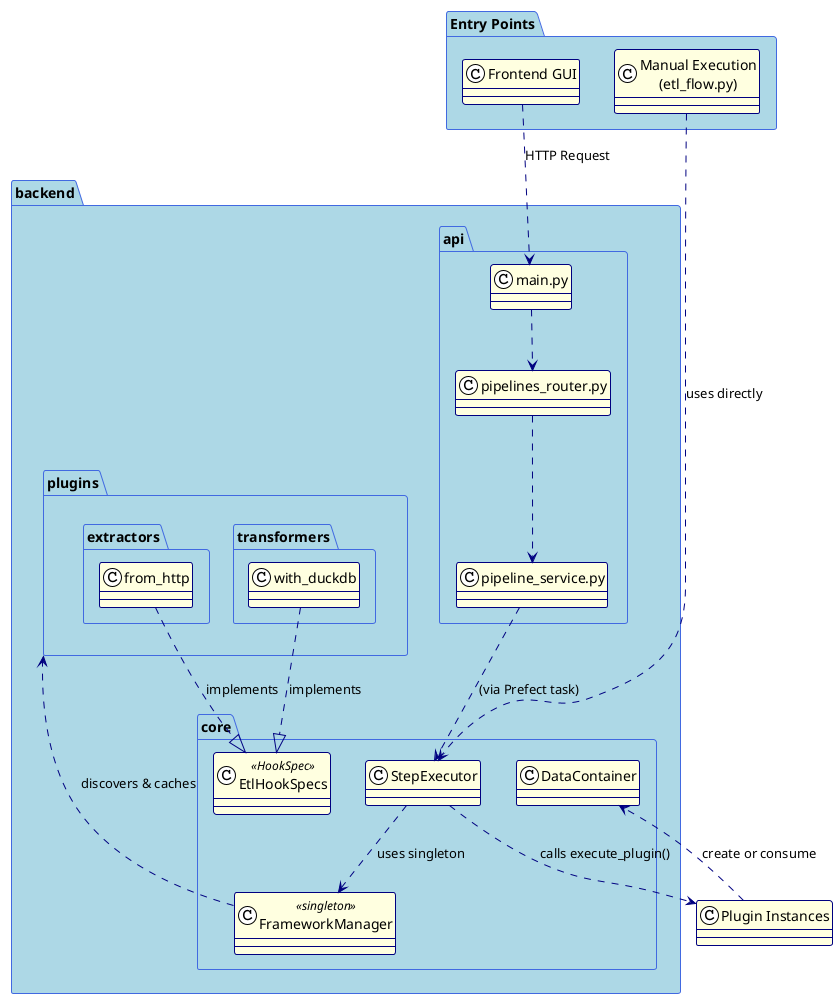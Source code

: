 @startuml ETL Framework Backend - Final Architecture (Syntax Corrected)

!theme plain
skinparam classAttributeIconSize 0
skinparam defaultFontName "Segoe UI", "Helvetica", "Arial"
skinparam package {
    BackgroundColor LightBlue
    BorderColor RoyalBlue
}
skinparam class {
    BackgroundColor LightYellow
    ArrowColor Navy
    BorderColor Navy
}
skinparam stereotype {
    BackgroundColor Peru
    FontColor white
}

' #############################################
' ###      ENTRY POINTS & CORE              ###
' #############################################

package "Entry Points" {
    class "Frontend GUI" as Frontend
    class "Manual Execution\n(etl_flow.py)" as ManualFlow
}

package "backend.api" {
    class "main.py" as FastApiApp
    class "pipelines_router.py" as PipelinesRouter
    class "pipeline_service.py" as PipelineService
}

package "backend.core" {
    class StepExecutor
    class FrameworkManager <<singleton>>
    class EtlHookSpecs <<HookSpec>>
    class DataContainer
}

' #############################################
' ###              PLUGINS                  ###
' #############################################

package "backend.plugins" {
    package "extractors" {
        class from_http
    }
    package "transformers" {
        class with_duckdb
    }
    ' ... other plugins ...
}

' #############################################
' ###            RELATIONSHIPS              ###
' #############################################

' --- Top Level Flow ---
Frontend ..> FastApiApp : HTTP Request
ManualFlow ..> StepExecutor : uses directly

' --- API Layer Flow ---
FastApiApp ..> PipelinesRouter
PipelinesRouter ..> PipelineService

' --- Core Logic Flow ---
PipelineService ..> StepExecutor : (via Prefect task)
StepExecutor ..> FrameworkManager : uses singleton

' FrameworkManager discovers all classes within the 'backend.plugins' package
FrameworkManager ..> backend.plugins : discovers & caches

' Each concrete plugin class implements the hook specification
backend.plugins.extractors.from_http ..|> EtlHookSpecs : implements
backend.plugins.transformers.with_duckdb ..|> EtlHookSpecs : implements

' --- Data and Execution Flow ---
StepExecutor ..> "Plugin Instances" : calls execute_plugin()
"Plugin Instances" ..> DataContainer : create or consume

@enduml